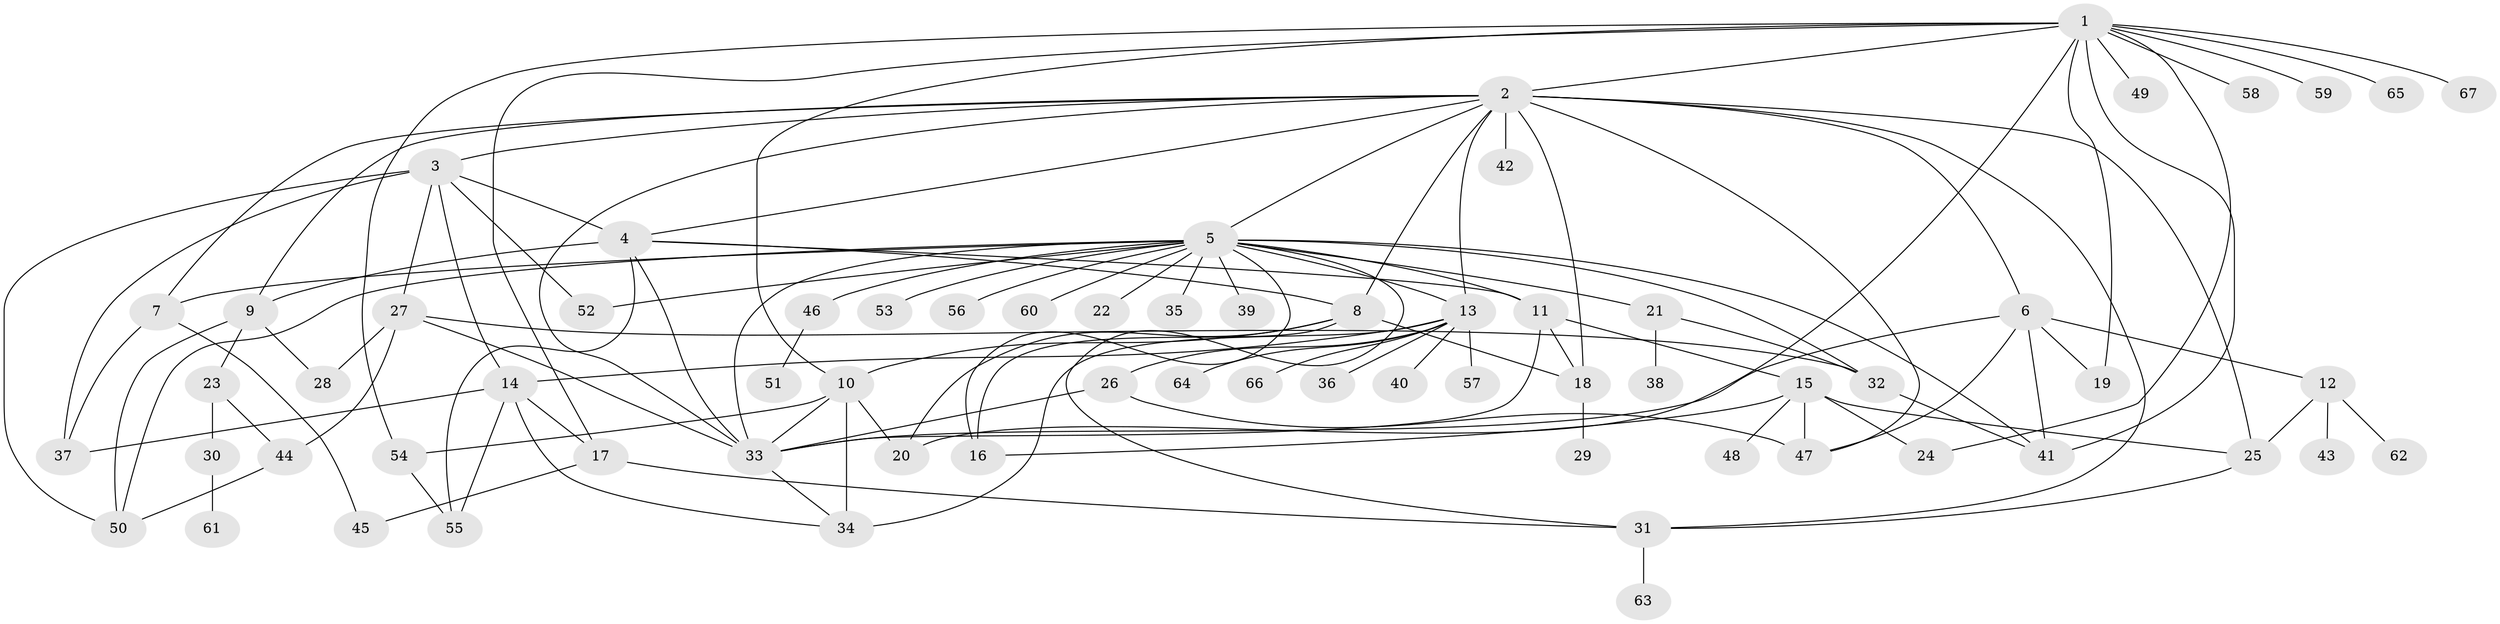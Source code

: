 // original degree distribution, {15: 0.007462686567164179, 19: 0.007462686567164179, 9: 0.007462686567164179, 13: 0.007462686567164179, 23: 0.007462686567164179, 11: 0.007462686567164179, 4: 0.09701492537313433, 7: 0.03731343283582089, 6: 0.022388059701492536, 5: 0.014925373134328358, 1: 0.44776119402985076, 12: 0.014925373134328358, 2: 0.23880597014925373, 3: 0.08208955223880597}
// Generated by graph-tools (version 1.1) at 2025/35/03/09/25 02:35:33]
// undirected, 67 vertices, 118 edges
graph export_dot {
graph [start="1"]
  node [color=gray90,style=filled];
  1;
  2;
  3;
  4;
  5;
  6;
  7;
  8;
  9;
  10;
  11;
  12;
  13;
  14;
  15;
  16;
  17;
  18;
  19;
  20;
  21;
  22;
  23;
  24;
  25;
  26;
  27;
  28;
  29;
  30;
  31;
  32;
  33;
  34;
  35;
  36;
  37;
  38;
  39;
  40;
  41;
  42;
  43;
  44;
  45;
  46;
  47;
  48;
  49;
  50;
  51;
  52;
  53;
  54;
  55;
  56;
  57;
  58;
  59;
  60;
  61;
  62;
  63;
  64;
  65;
  66;
  67;
  1 -- 2 [weight=1.0];
  1 -- 10 [weight=1.0];
  1 -- 17 [weight=1.0];
  1 -- 19 [weight=1.0];
  1 -- 20 [weight=1.0];
  1 -- 24 [weight=1.0];
  1 -- 41 [weight=1.0];
  1 -- 49 [weight=1.0];
  1 -- 54 [weight=1.0];
  1 -- 58 [weight=1.0];
  1 -- 59 [weight=1.0];
  1 -- 65 [weight=1.0];
  1 -- 67 [weight=1.0];
  2 -- 3 [weight=1.0];
  2 -- 4 [weight=1.0];
  2 -- 5 [weight=1.0];
  2 -- 6 [weight=1.0];
  2 -- 7 [weight=1.0];
  2 -- 8 [weight=1.0];
  2 -- 9 [weight=1.0];
  2 -- 13 [weight=1.0];
  2 -- 18 [weight=1.0];
  2 -- 25 [weight=1.0];
  2 -- 31 [weight=1.0];
  2 -- 33 [weight=1.0];
  2 -- 42 [weight=3.0];
  2 -- 47 [weight=1.0];
  3 -- 4 [weight=1.0];
  3 -- 14 [weight=1.0];
  3 -- 27 [weight=1.0];
  3 -- 37 [weight=1.0];
  3 -- 50 [weight=2.0];
  3 -- 52 [weight=1.0];
  4 -- 8 [weight=1.0];
  4 -- 9 [weight=6.0];
  4 -- 11 [weight=1.0];
  4 -- 33 [weight=1.0];
  4 -- 55 [weight=1.0];
  5 -- 7 [weight=1.0];
  5 -- 11 [weight=1.0];
  5 -- 13 [weight=2.0];
  5 -- 16 [weight=1.0];
  5 -- 21 [weight=1.0];
  5 -- 22 [weight=1.0];
  5 -- 31 [weight=1.0];
  5 -- 32 [weight=1.0];
  5 -- 33 [weight=1.0];
  5 -- 35 [weight=1.0];
  5 -- 39 [weight=1.0];
  5 -- 41 [weight=1.0];
  5 -- 46 [weight=1.0];
  5 -- 50 [weight=1.0];
  5 -- 52 [weight=1.0];
  5 -- 53 [weight=1.0];
  5 -- 56 [weight=1.0];
  5 -- 60 [weight=1.0];
  6 -- 12 [weight=1.0];
  6 -- 19 [weight=4.0];
  6 -- 33 [weight=1.0];
  6 -- 41 [weight=2.0];
  6 -- 47 [weight=1.0];
  7 -- 37 [weight=1.0];
  7 -- 45 [weight=1.0];
  8 -- 10 [weight=1.0];
  8 -- 16 [weight=1.0];
  8 -- 18 [weight=1.0];
  8 -- 20 [weight=1.0];
  9 -- 23 [weight=1.0];
  9 -- 28 [weight=1.0];
  9 -- 50 [weight=1.0];
  10 -- 20 [weight=1.0];
  10 -- 33 [weight=1.0];
  10 -- 34 [weight=3.0];
  10 -- 54 [weight=1.0];
  11 -- 15 [weight=1.0];
  11 -- 18 [weight=1.0];
  11 -- 33 [weight=1.0];
  12 -- 25 [weight=1.0];
  12 -- 43 [weight=1.0];
  12 -- 62 [weight=1.0];
  13 -- 14 [weight=1.0];
  13 -- 26 [weight=1.0];
  13 -- 34 [weight=1.0];
  13 -- 36 [weight=1.0];
  13 -- 40 [weight=1.0];
  13 -- 57 [weight=1.0];
  13 -- 64 [weight=1.0];
  13 -- 66 [weight=1.0];
  14 -- 17 [weight=1.0];
  14 -- 34 [weight=1.0];
  14 -- 37 [weight=1.0];
  14 -- 55 [weight=1.0];
  15 -- 16 [weight=1.0];
  15 -- 24 [weight=1.0];
  15 -- 25 [weight=1.0];
  15 -- 47 [weight=1.0];
  15 -- 48 [weight=1.0];
  17 -- 31 [weight=1.0];
  17 -- 45 [weight=1.0];
  18 -- 29 [weight=1.0];
  21 -- 32 [weight=1.0];
  21 -- 38 [weight=1.0];
  23 -- 30 [weight=1.0];
  23 -- 44 [weight=1.0];
  25 -- 31 [weight=1.0];
  26 -- 33 [weight=1.0];
  26 -- 47 [weight=3.0];
  27 -- 28 [weight=1.0];
  27 -- 32 [weight=6.0];
  27 -- 33 [weight=2.0];
  27 -- 44 [weight=1.0];
  30 -- 61 [weight=1.0];
  31 -- 63 [weight=1.0];
  32 -- 41 [weight=1.0];
  33 -- 34 [weight=1.0];
  44 -- 50 [weight=1.0];
  46 -- 51 [weight=1.0];
  54 -- 55 [weight=1.0];
}

